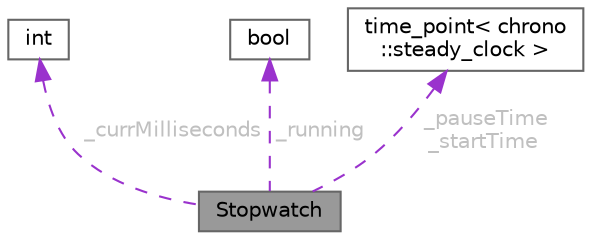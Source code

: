 digraph "Stopwatch"
{
 // INTERACTIVE_SVG=YES
 // LATEX_PDF_SIZE
  bgcolor="transparent";
  edge [fontname=Helvetica,fontsize=10,labelfontname=Helvetica,labelfontsize=10];
  node [fontname=Helvetica,fontsize=10,shape=box,height=0.2,width=0.4];
  Node1 [id="Node000001",label="Stopwatch",height=0.2,width=0.4,color="gray40", fillcolor="grey60", style="filled", fontcolor="black",tooltip="The Stopwatch class provides a simple timer with start, pause, resume, and reset functionalities."];
  Node2 -> Node1 [id="edge1_Node000001_Node000002",dir="back",color="darkorchid3",style="dashed",tooltip=" ",label=" _currMilliseconds",fontcolor="grey" ];
  Node2 [id="Node000002",label="int",height=0.2,width=0.4,color="gray40", fillcolor="white", style="filled",tooltip=" "];
  Node3 -> Node1 [id="edge2_Node000001_Node000003",dir="back",color="darkorchid3",style="dashed",tooltip=" ",label=" _running",fontcolor="grey" ];
  Node3 [id="Node000003",label="bool",height=0.2,width=0.4,color="gray40", fillcolor="white", style="filled",tooltip=" "];
  Node4 -> Node1 [id="edge3_Node000001_Node000004",dir="back",color="darkorchid3",style="dashed",tooltip=" ",label=" _pauseTime\n_startTime",fontcolor="grey" ];
  Node4 [id="Node000004",label="time_point\< chrono\l::steady_clock \>",height=0.2,width=0.4,color="gray40", fillcolor="white", style="filled",tooltip=" "];
}
